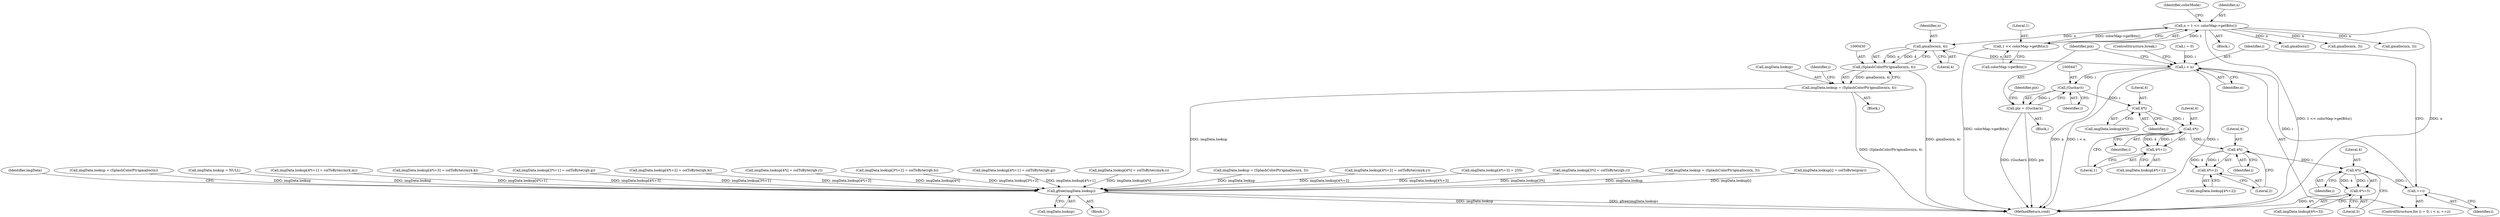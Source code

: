 digraph "0_poppler_7b2d314a61fd0e12f47c62996cb49ec0d1ba747a_10@API" {
"1000431" [label="(Call,gmallocn(n, 4))"];
"1000223" [label="(Call,n = 1 << colorMap->getBits())"];
"1000225" [label="(Call,1 << colorMap->getBits())"];
"1000429" [label="(Call,(SplashColorPtr)gmallocn(n, 4))"];
"1000425" [label="(Call,imgData.lookup = (SplashColorPtr)gmallocn(n, 4))"];
"1000558" [label="(Call,gfree(imgData.lookup))"];
"1000438" [label="(Call,i < n)"];
"1000446" [label="(Call,(Guchar)i)"];
"1000444" [label="(Call,pix = (Guchar)i)"];
"1000459" [label="(Call,4*i)"];
"1000472" [label="(Call,4*i)"];
"1000471" [label="(Call,4*i+1)"];
"1000486" [label="(Call,4*i)"];
"1000485" [label="(Call,4*i+2)"];
"1000500" [label="(Call,4*i)"];
"1000441" [label="(Call,++i)"];
"1000499" [label="(Call,4*i+3)"];
"1000222" [label="(Block,)"];
"1000239" [label="(Call,gmalloc(n))"];
"1000426" [label="(Call,imgData.lookup)"];
"1000489" [label="(Literal,2)"];
"1000278" [label="(Call,gmallocn(n, 3))"];
"1000272" [label="(Call,imgData.lookup = (SplashColorPtr)gmallocn(n, 3))"];
"1000480" [label="(Call,imgData.lookup[4*i+2] = colToByte(cmyk.y))"];
"1000443" [label="(Block,)"];
"1000440" [label="(Identifier,n)"];
"1000500" [label="(Call,4*i)"];
"1000481" [label="(Call,imgData.lookup[4*i+2])"];
"1000446" [label="(Call,(Guchar)i)"];
"1000412" [label="(Call,imgData.lookup[4*i+3] = 255)"];
"1000434" [label="(ControlStructure,for (i = 0; i < n; ++i))"];
"1000467" [label="(Call,imgData.lookup[4*i+1])"];
"1000301" [label="(Call,imgData.lookup[3*i] = colToByte(rgb.r))"];
"1000559" [label="(Call,imgData.lookup)"];
"1000343" [label="(Call,imgData.lookup = (SplashColorPtr)gmallocn(n, 3))"];
"1000261" [label="(Call,imgData.lookup[i] = colToByte(gray))"];
"1000508" [label="(ControlStructure,break;)"];
"1000563" [label="(Identifier,imgData)"];
"1000438" [label="(Call,i < n)"];
"1000435" [label="(Call,i = 0)"];
"1000448" [label="(Identifier,i)"];
"1000233" [label="(Call,imgData.lookup = (SplashColorPtr)gmalloc(n))"];
"1000441" [label="(Call,++i)"];
"1000474" [label="(Identifier,i)"];
"1000444" [label="(Call,pix = (Guchar)i)"];
"1000501" [label="(Literal,4)"];
"1000451" [label="(Identifier,pix)"];
"1000230" [label="(Block,)"];
"1000229" [label="(Identifier,colorMode)"];
"1000213" [label="(Call,imgData.lookup = NULL)"];
"1000455" [label="(Call,imgData.lookup[4*i])"];
"1000227" [label="(Call,colorMap->getBits())"];
"1000349" [label="(Call,gmallocn(n, 3))"];
"1000475" [label="(Literal,1)"];
"1000466" [label="(Call,imgData.lookup[4*i+1] = colToByte(cmyk.m))"];
"1000436" [label="(Identifier,i)"];
"1000494" [label="(Call,imgData.lookup[4*i+3] = colToByte(cmyk.k))"];
"1000432" [label="(Identifier,n)"];
"1000313" [label="(Call,imgData.lookup[3*i+1] = colToByte(rgb.g))"];
"1000461" [label="(Identifier,i)"];
"1000485" [label="(Call,4*i+2)"];
"1000433" [label="(Literal,4)"];
"1000486" [label="(Call,4*i)"];
"1000495" [label="(Call,imgData.lookup[4*i+3])"];
"1000566" [label="(MethodReturn,void)"];
"1000473" [label="(Literal,4)"];
"1000431" [label="(Call,gmallocn(n, 4))"];
"1000503" [label="(Literal,3)"];
"1000398" [label="(Call,imgData.lookup[4*i+2] = colToByte(rgb.b))"];
"1000224" [label="(Identifier,n)"];
"1000459" [label="(Call,4*i)"];
"1000502" [label="(Identifier,i)"];
"1000442" [label="(Identifier,i)"];
"1000425" [label="(Call,imgData.lookup = (SplashColorPtr)gmallocn(n, 4))"];
"1000488" [label="(Identifier,i)"];
"1000429" [label="(Call,(SplashColorPtr)gmallocn(n, 4))"];
"1000223" [label="(Call,n = 1 << colorMap->getBits())"];
"1000372" [label="(Call,imgData.lookup[4*i] = colToByte(rgb.r))"];
"1000225" [label="(Call,1 << colorMap->getBits())"];
"1000109" [label="(Block,)"];
"1000487" [label="(Literal,4)"];
"1000327" [label="(Call,imgData.lookup[3*i+2] = colToByte(rgb.b))"];
"1000499" [label="(Call,4*i+3)"];
"1000472" [label="(Call,4*i)"];
"1000558" [label="(Call,gfree(imgData.lookup))"];
"1000460" [label="(Literal,4)"];
"1000384" [label="(Call,imgData.lookup[4*i+1] = colToByte(rgb.g))"];
"1000471" [label="(Call,4*i+1)"];
"1000454" [label="(Call,imgData.lookup[4*i] = colToByte(cmyk.c))"];
"1000226" [label="(Literal,1)"];
"1000445" [label="(Identifier,pix)"];
"1000439" [label="(Identifier,i)"];
"1000431" -> "1000429"  [label="AST: "];
"1000431" -> "1000433"  [label="CFG: "];
"1000432" -> "1000431"  [label="AST: "];
"1000433" -> "1000431"  [label="AST: "];
"1000429" -> "1000431"  [label="CFG: "];
"1000431" -> "1000429"  [label="DDG: n"];
"1000431" -> "1000429"  [label="DDG: 4"];
"1000223" -> "1000431"  [label="DDG: n"];
"1000431" -> "1000438"  [label="DDG: n"];
"1000223" -> "1000222"  [label="AST: "];
"1000223" -> "1000225"  [label="CFG: "];
"1000224" -> "1000223"  [label="AST: "];
"1000225" -> "1000223"  [label="AST: "];
"1000229" -> "1000223"  [label="CFG: "];
"1000223" -> "1000566"  [label="DDG: 1 << colorMap->getBits()"];
"1000223" -> "1000566"  [label="DDG: n"];
"1000225" -> "1000223"  [label="DDG: 1"];
"1000225" -> "1000223"  [label="DDG: colorMap->getBits()"];
"1000223" -> "1000239"  [label="DDG: n"];
"1000223" -> "1000278"  [label="DDG: n"];
"1000223" -> "1000349"  [label="DDG: n"];
"1000225" -> "1000227"  [label="CFG: "];
"1000226" -> "1000225"  [label="AST: "];
"1000227" -> "1000225"  [label="AST: "];
"1000225" -> "1000566"  [label="DDG: colorMap->getBits()"];
"1000429" -> "1000425"  [label="AST: "];
"1000430" -> "1000429"  [label="AST: "];
"1000425" -> "1000429"  [label="CFG: "];
"1000429" -> "1000566"  [label="DDG: gmallocn(n, 4)"];
"1000429" -> "1000425"  [label="DDG: gmallocn(n, 4)"];
"1000425" -> "1000230"  [label="AST: "];
"1000426" -> "1000425"  [label="AST: "];
"1000436" -> "1000425"  [label="CFG: "];
"1000425" -> "1000566"  [label="DDG: (SplashColorPtr)gmallocn(n, 4)"];
"1000425" -> "1000558"  [label="DDG: imgData.lookup"];
"1000558" -> "1000109"  [label="AST: "];
"1000558" -> "1000559"  [label="CFG: "];
"1000559" -> "1000558"  [label="AST: "];
"1000563" -> "1000558"  [label="CFG: "];
"1000558" -> "1000566"  [label="DDG: gfree(imgData.lookup)"];
"1000558" -> "1000566"  [label="DDG: imgData.lookup"];
"1000454" -> "1000558"  [label="DDG: imgData.lookup[4*i]"];
"1000343" -> "1000558"  [label="DDG: imgData.lookup"];
"1000213" -> "1000558"  [label="DDG: imgData.lookup"];
"1000466" -> "1000558"  [label="DDG: imgData.lookup[4*i+1]"];
"1000327" -> "1000558"  [label="DDG: imgData.lookup[3*i+2]"];
"1000494" -> "1000558"  [label="DDG: imgData.lookup[4*i+3]"];
"1000372" -> "1000558"  [label="DDG: imgData.lookup[4*i]"];
"1000412" -> "1000558"  [label="DDG: imgData.lookup[4*i+3]"];
"1000301" -> "1000558"  [label="DDG: imgData.lookup[3*i]"];
"1000261" -> "1000558"  [label="DDG: imgData.lookup[i]"];
"1000272" -> "1000558"  [label="DDG: imgData.lookup"];
"1000233" -> "1000558"  [label="DDG: imgData.lookup"];
"1000480" -> "1000558"  [label="DDG: imgData.lookup[4*i+2]"];
"1000313" -> "1000558"  [label="DDG: imgData.lookup[3*i+1]"];
"1000398" -> "1000558"  [label="DDG: imgData.lookup[4*i+2]"];
"1000384" -> "1000558"  [label="DDG: imgData.lookup[4*i+1]"];
"1000438" -> "1000434"  [label="AST: "];
"1000438" -> "1000440"  [label="CFG: "];
"1000439" -> "1000438"  [label="AST: "];
"1000440" -> "1000438"  [label="AST: "];
"1000445" -> "1000438"  [label="CFG: "];
"1000508" -> "1000438"  [label="CFG: "];
"1000438" -> "1000566"  [label="DDG: n"];
"1000438" -> "1000566"  [label="DDG: i < n"];
"1000438" -> "1000566"  [label="DDG: i"];
"1000441" -> "1000438"  [label="DDG: i"];
"1000435" -> "1000438"  [label="DDG: i"];
"1000438" -> "1000446"  [label="DDG: i"];
"1000446" -> "1000444"  [label="AST: "];
"1000446" -> "1000448"  [label="CFG: "];
"1000447" -> "1000446"  [label="AST: "];
"1000448" -> "1000446"  [label="AST: "];
"1000444" -> "1000446"  [label="CFG: "];
"1000446" -> "1000444"  [label="DDG: i"];
"1000446" -> "1000459"  [label="DDG: i"];
"1000444" -> "1000443"  [label="AST: "];
"1000445" -> "1000444"  [label="AST: "];
"1000451" -> "1000444"  [label="CFG: "];
"1000444" -> "1000566"  [label="DDG: (Guchar)i"];
"1000444" -> "1000566"  [label="DDG: pix"];
"1000459" -> "1000455"  [label="AST: "];
"1000459" -> "1000461"  [label="CFG: "];
"1000460" -> "1000459"  [label="AST: "];
"1000461" -> "1000459"  [label="AST: "];
"1000455" -> "1000459"  [label="CFG: "];
"1000459" -> "1000472"  [label="DDG: i"];
"1000472" -> "1000471"  [label="AST: "];
"1000472" -> "1000474"  [label="CFG: "];
"1000473" -> "1000472"  [label="AST: "];
"1000474" -> "1000472"  [label="AST: "];
"1000475" -> "1000472"  [label="CFG: "];
"1000472" -> "1000471"  [label="DDG: 4"];
"1000472" -> "1000471"  [label="DDG: i"];
"1000472" -> "1000486"  [label="DDG: i"];
"1000471" -> "1000467"  [label="AST: "];
"1000471" -> "1000475"  [label="CFG: "];
"1000475" -> "1000471"  [label="AST: "];
"1000467" -> "1000471"  [label="CFG: "];
"1000486" -> "1000485"  [label="AST: "];
"1000486" -> "1000488"  [label="CFG: "];
"1000487" -> "1000486"  [label="AST: "];
"1000488" -> "1000486"  [label="AST: "];
"1000489" -> "1000486"  [label="CFG: "];
"1000486" -> "1000485"  [label="DDG: 4"];
"1000486" -> "1000485"  [label="DDG: i"];
"1000486" -> "1000500"  [label="DDG: i"];
"1000485" -> "1000481"  [label="AST: "];
"1000485" -> "1000489"  [label="CFG: "];
"1000489" -> "1000485"  [label="AST: "];
"1000481" -> "1000485"  [label="CFG: "];
"1000500" -> "1000499"  [label="AST: "];
"1000500" -> "1000502"  [label="CFG: "];
"1000501" -> "1000500"  [label="AST: "];
"1000502" -> "1000500"  [label="AST: "];
"1000503" -> "1000500"  [label="CFG: "];
"1000500" -> "1000441"  [label="DDG: i"];
"1000500" -> "1000499"  [label="DDG: 4"];
"1000500" -> "1000499"  [label="DDG: i"];
"1000441" -> "1000434"  [label="AST: "];
"1000441" -> "1000442"  [label="CFG: "];
"1000442" -> "1000441"  [label="AST: "];
"1000439" -> "1000441"  [label="CFG: "];
"1000499" -> "1000495"  [label="AST: "];
"1000499" -> "1000503"  [label="CFG: "];
"1000503" -> "1000499"  [label="AST: "];
"1000495" -> "1000499"  [label="CFG: "];
"1000499" -> "1000566"  [label="DDG: 4*i"];
}
